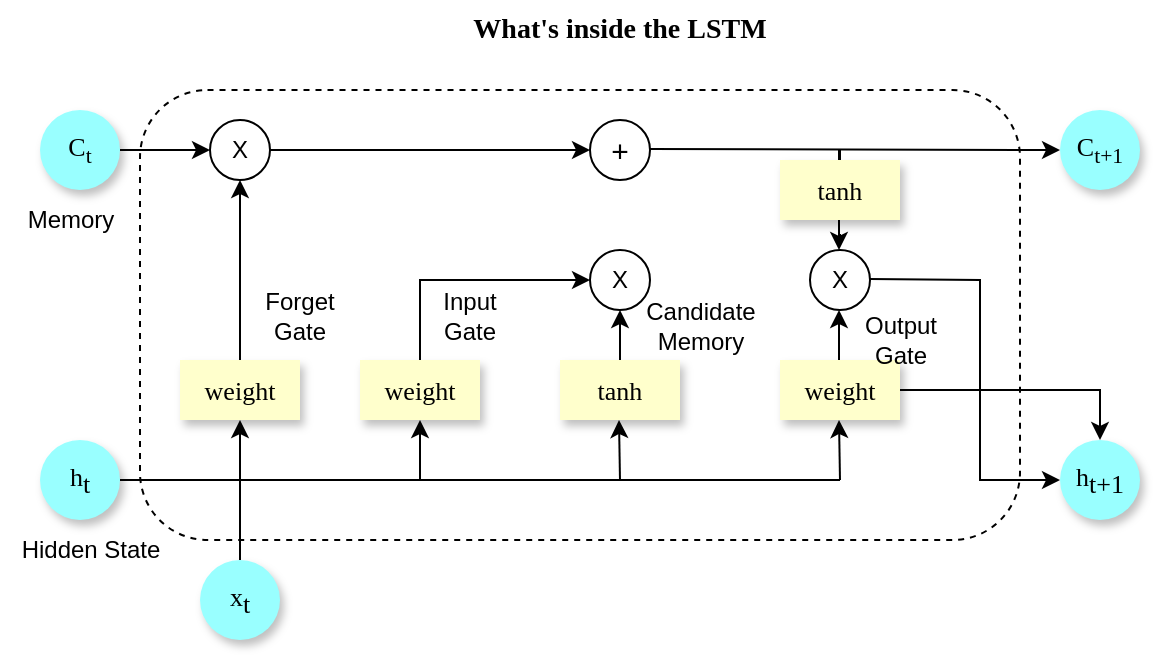 <mxfile version="24.7.6">
  <diagram name="Page-1" id="nqOt4Jb93oQX7smnwAfB">
    <mxGraphModel dx="1050" dy="565" grid="1" gridSize="10" guides="1" tooltips="1" connect="1" arrows="1" fold="1" page="1" pageScale="1" pageWidth="850" pageHeight="1100" math="1" shadow="0">
      <root>
        <mxCell id="0" />
        <mxCell id="1" parent="0" />
        <mxCell id="Asm9NlB4osL4zCwBxvkR-74" value="" style="rounded=1;whiteSpace=wrap;html=1;dashed=1;" vertex="1" parent="1">
          <mxGeometry x="200" y="105" width="440" height="225" as="geometry" />
        </mxCell>
        <mxCell id="Asm9NlB4osL4zCwBxvkR-5" style="rounded=0;orthogonalLoop=1;jettySize=auto;html=1;entryX=0.5;entryY=1;entryDx=0;entryDy=0;" edge="1" parent="1" target="Asm9NlB4osL4zCwBxvkR-4">
          <mxGeometry relative="1" as="geometry">
            <mxPoint x="220" y="220" as="targetPoint" />
            <mxPoint x="250" y="340" as="sourcePoint" />
          </mxGeometry>
        </mxCell>
        <mxCell id="Asm9NlB4osL4zCwBxvkR-1" value="x&lt;sub style=&quot;font-size: 13px;&quot;&gt;t&lt;/sub&gt;" style="ellipse;whiteSpace=wrap;html=1;aspect=fixed;fontFamily=Georgia;fontSize=13;fillColor=#99FFFF;shadow=1;strokeColor=none;" vertex="1" parent="1">
          <mxGeometry x="230" y="340" width="40" height="40" as="geometry" />
        </mxCell>
        <mxCell id="Asm9NlB4osL4zCwBxvkR-2" value="h&lt;sub style=&quot;font-size: 13px;&quot;&gt;t&lt;/sub&gt;" style="ellipse;whiteSpace=wrap;html=1;aspect=fixed;fontFamily=Georgia;fontSize=13;fillColor=#99FFFF;shadow=1;strokeColor=none;" vertex="1" parent="1">
          <mxGeometry x="150" y="280" width="40" height="40" as="geometry" />
        </mxCell>
        <mxCell id="Asm9NlB4osL4zCwBxvkR-4" value="weight" style="rounded=0;whiteSpace=wrap;html=1;fontFamily=Georgia;fontSize=13;fillColor=#FFFFCC;strokeColor=none;shadow=1;" vertex="1" parent="1">
          <mxGeometry x="220" y="240" width="60" height="30" as="geometry" />
        </mxCell>
        <mxCell id="Asm9NlB4osL4zCwBxvkR-11" value="C&lt;sub&gt;t+1&lt;/sub&gt;" style="ellipse;whiteSpace=wrap;html=1;aspect=fixed;fontFamily=Georgia;fontSize=13;fillColor=#99FFFF;shadow=1;strokeColor=none;" vertex="1" parent="1">
          <mxGeometry x="660" y="115" width="40" height="40" as="geometry" />
        </mxCell>
        <mxCell id="Asm9NlB4osL4zCwBxvkR-13" value="h&lt;sub style=&quot;font-size: 13px;&quot;&gt;t+1&lt;/sub&gt;" style="ellipse;whiteSpace=wrap;html=1;aspect=fixed;fontFamily=Georgia;fontSize=13;fillColor=#99FFFF;shadow=1;strokeColor=none;" vertex="1" parent="1">
          <mxGeometry x="660" y="280" width="40" height="40" as="geometry" />
        </mxCell>
        <mxCell id="Asm9NlB4osL4zCwBxvkR-16" style="edgeStyle=orthogonalEdgeStyle;rounded=0;orthogonalLoop=1;jettySize=auto;html=1;exitX=0.5;exitY=0;exitDx=0;exitDy=0;entryX=0;entryY=0.5;entryDx=0;entryDy=0;" edge="1" parent="1" source="Asm9NlB4osL4zCwBxvkR-32" target="Asm9NlB4osL4zCwBxvkR-50">
          <mxGeometry relative="1" as="geometry">
            <mxPoint x="390" y="200" as="targetPoint" />
            <mxPoint x="360" y="200" as="sourcePoint" />
            <Array as="points">
              <mxPoint x="340" y="200" />
            </Array>
          </mxGeometry>
        </mxCell>
        <mxCell id="Asm9NlB4osL4zCwBxvkR-24" value="" style="endArrow=classic;html=1;rounded=0;entryX=0;entryY=0.5;entryDx=0;entryDy=0;" edge="1" parent="1" target="Asm9NlB4osL4zCwBxvkR-13">
          <mxGeometry width="50" height="50" relative="1" as="geometry">
            <mxPoint x="565" y="199.5" as="sourcePoint" />
            <mxPoint x="640" y="300" as="targetPoint" />
            <Array as="points">
              <mxPoint x="620" y="200" />
              <mxPoint x="620" y="300" />
            </Array>
          </mxGeometry>
        </mxCell>
        <mxCell id="Asm9NlB4osL4zCwBxvkR-31" value="&lt;font style=&quot;font-size: 14px;&quot;&gt;&lt;b&gt;What&#39;s inside the LSTM&lt;/b&gt;&lt;/font&gt;" style="text;html=1;align=center;verticalAlign=middle;whiteSpace=wrap;rounded=0;fontFamily=Verdana;" vertex="1" parent="1">
          <mxGeometry x="205" y="60" width="470" height="30" as="geometry" />
        </mxCell>
        <mxCell id="Asm9NlB4osL4zCwBxvkR-32" value="weight" style="rounded=0;whiteSpace=wrap;html=1;fontFamily=Georgia;fontSize=13;fillColor=#FFFFCC;strokeColor=none;shadow=1;" vertex="1" parent="1">
          <mxGeometry x="310" y="240" width="60" height="30" as="geometry" />
        </mxCell>
        <mxCell id="Asm9NlB4osL4zCwBxvkR-35" value="tanh" style="rounded=0;whiteSpace=wrap;html=1;fontFamily=Georgia;fontSize=13;fillColor=#FFFFCC;strokeColor=none;shadow=1;" vertex="1" parent="1">
          <mxGeometry x="410" y="240" width="60" height="30" as="geometry" />
        </mxCell>
        <mxCell id="Asm9NlB4osL4zCwBxvkR-38" value="" style="group" vertex="1" connectable="0" parent="1">
          <mxGeometry x="235" y="120" width="30" height="30" as="geometry" />
        </mxCell>
        <mxCell id="Asm9NlB4osL4zCwBxvkR-36" value="X" style="ellipse;whiteSpace=wrap;html=1;aspect=fixed;" vertex="1" parent="Asm9NlB4osL4zCwBxvkR-38">
          <mxGeometry width="30" height="30" as="geometry" />
        </mxCell>
        <mxCell id="Asm9NlB4osL4zCwBxvkR-39" value="&lt;font style=&quot;font-size: 15px;&quot;&gt;+&lt;/font&gt;" style="ellipse;whiteSpace=wrap;html=1;aspect=fixed;container=1;" vertex="1" parent="1">
          <mxGeometry x="425" y="120" width="30" height="30" as="geometry">
            <mxRectangle x="440" y="425" width="50" height="30" as="alternateBounds" />
          </mxGeometry>
        </mxCell>
        <mxCell id="Asm9NlB4osL4zCwBxvkR-41" value="" style="endArrow=none;html=1;rounded=0;exitX=1;exitY=0.5;exitDx=0;exitDy=0;" edge="1" parent="1" source="Asm9NlB4osL4zCwBxvkR-2">
          <mxGeometry width="50" height="50" relative="1" as="geometry">
            <mxPoint x="420" y="330" as="sourcePoint" />
            <mxPoint x="550" y="300" as="targetPoint" />
          </mxGeometry>
        </mxCell>
        <mxCell id="Asm9NlB4osL4zCwBxvkR-42" value="" style="endArrow=classic;html=1;rounded=0;entryX=0.5;entryY=1;entryDx=0;entryDy=0;" edge="1" parent="1" target="Asm9NlB4osL4zCwBxvkR-32">
          <mxGeometry width="50" height="50" relative="1" as="geometry">
            <mxPoint x="340" y="300" as="sourcePoint" />
            <mxPoint x="470" y="280" as="targetPoint" />
            <Array as="points">
              <mxPoint x="340" y="270" />
            </Array>
          </mxGeometry>
        </mxCell>
        <mxCell id="Asm9NlB4osL4zCwBxvkR-43" value="" style="endArrow=classic;html=1;rounded=0;entryX=0.5;entryY=1;entryDx=0;entryDy=0;" edge="1" parent="1">
          <mxGeometry width="50" height="50" relative="1" as="geometry">
            <mxPoint x="440" y="300" as="sourcePoint" />
            <mxPoint x="439.5" y="270" as="targetPoint" />
          </mxGeometry>
        </mxCell>
        <mxCell id="Asm9NlB4osL4zCwBxvkR-45" style="rounded=0;orthogonalLoop=1;jettySize=auto;html=1;entryX=0.5;entryY=1;entryDx=0;entryDy=0;" edge="1" parent="1">
          <mxGeometry relative="1" as="geometry">
            <mxPoint x="250" y="150" as="targetPoint" />
            <mxPoint x="250" y="240" as="sourcePoint" />
          </mxGeometry>
        </mxCell>
        <mxCell id="Asm9NlB4osL4zCwBxvkR-49" value="" style="group" vertex="1" connectable="0" parent="1">
          <mxGeometry x="425" y="185" width="30" height="30" as="geometry" />
        </mxCell>
        <mxCell id="Asm9NlB4osL4zCwBxvkR-50" value="X" style="ellipse;whiteSpace=wrap;html=1;aspect=fixed;" vertex="1" parent="Asm9NlB4osL4zCwBxvkR-49">
          <mxGeometry width="30" height="30" as="geometry" />
        </mxCell>
        <mxCell id="Asm9NlB4osL4zCwBxvkR-56" value="" style="endArrow=classic;html=1;rounded=0;entryX=0.5;entryY=1;entryDx=0;entryDy=0;exitX=0.5;exitY=0;exitDx=0;exitDy=0;" edge="1" parent="1" source="Asm9NlB4osL4zCwBxvkR-35" target="Asm9NlB4osL4zCwBxvkR-50">
          <mxGeometry width="50" height="50" relative="1" as="geometry">
            <mxPoint x="450" y="310" as="sourcePoint" />
            <mxPoint x="449.5" y="280" as="targetPoint" />
          </mxGeometry>
        </mxCell>
        <mxCell id="Asm9NlB4osL4zCwBxvkR-72" value="" style="edgeStyle=orthogonalEdgeStyle;rounded=0;orthogonalLoop=1;jettySize=auto;html=1;" edge="1" parent="1" source="Asm9NlB4osL4zCwBxvkR-57" target="Asm9NlB4osL4zCwBxvkR-13">
          <mxGeometry relative="1" as="geometry" />
        </mxCell>
        <mxCell id="Asm9NlB4osL4zCwBxvkR-57" value="weight" style="rounded=0;whiteSpace=wrap;html=1;fontFamily=Georgia;fontSize=13;fillColor=#FFFFCC;strokeColor=none;shadow=1;" vertex="1" parent="1">
          <mxGeometry x="520" y="240" width="60" height="30" as="geometry" />
        </mxCell>
        <mxCell id="Asm9NlB4osL4zCwBxvkR-58" value="" style="endArrow=classic;html=1;rounded=0;entryX=0.5;entryY=1;entryDx=0;entryDy=0;exitX=0.5;exitY=0;exitDx=0;exitDy=0;" edge="1" parent="1">
          <mxGeometry width="50" height="50" relative="1" as="geometry">
            <mxPoint x="549.5" y="240" as="sourcePoint" />
            <mxPoint x="549.5" y="215" as="targetPoint" />
          </mxGeometry>
        </mxCell>
        <mxCell id="Asm9NlB4osL4zCwBxvkR-60" value="" style="group" vertex="1" connectable="0" parent="1">
          <mxGeometry x="535" y="185" width="30" height="30" as="geometry" />
        </mxCell>
        <mxCell id="Asm9NlB4osL4zCwBxvkR-61" value="X" style="ellipse;whiteSpace=wrap;html=1;aspect=fixed;" vertex="1" parent="Asm9NlB4osL4zCwBxvkR-60">
          <mxGeometry width="30" height="30" as="geometry" />
        </mxCell>
        <mxCell id="Asm9NlB4osL4zCwBxvkR-65" value="" style="endArrow=classic;html=1;rounded=0;exitX=1;exitY=0.5;exitDx=0;exitDy=0;entryX=0;entryY=0.5;entryDx=0;entryDy=0;" edge="1" parent="1" source="Asm9NlB4osL4zCwBxvkR-36" target="Asm9NlB4osL4zCwBxvkR-39">
          <mxGeometry width="50" height="50" relative="1" as="geometry">
            <mxPoint x="580" y="134.5" as="sourcePoint" />
            <mxPoint x="420" y="135" as="targetPoint" />
          </mxGeometry>
        </mxCell>
        <mxCell id="Asm9NlB4osL4zCwBxvkR-66" value="C&lt;sub&gt;t&lt;/sub&gt;" style="ellipse;whiteSpace=wrap;html=1;aspect=fixed;fontFamily=Georgia;fontSize=13;fillColor=#99FFFF;shadow=1;strokeColor=none;" vertex="1" parent="1">
          <mxGeometry x="150" y="115" width="40" height="40" as="geometry" />
        </mxCell>
        <mxCell id="Asm9NlB4osL4zCwBxvkR-67" value="" style="endArrow=classic;html=1;rounded=0;exitX=1;exitY=0.5;exitDx=0;exitDy=0;entryX=0;entryY=0.5;entryDx=0;entryDy=0;" edge="1" parent="1" target="Asm9NlB4osL4zCwBxvkR-11">
          <mxGeometry width="50" height="50" relative="1" as="geometry">
            <mxPoint x="455" y="134.5" as="sourcePoint" />
            <mxPoint x="720" y="135" as="targetPoint" />
          </mxGeometry>
        </mxCell>
        <mxCell id="Asm9NlB4osL4zCwBxvkR-68" value="" style="endArrow=classic;html=1;rounded=0;entryX=0.5;entryY=1;entryDx=0;entryDy=0;" edge="1" parent="1">
          <mxGeometry width="50" height="50" relative="1" as="geometry">
            <mxPoint x="550" y="300" as="sourcePoint" />
            <mxPoint x="549.5" y="270" as="targetPoint" />
          </mxGeometry>
        </mxCell>
        <mxCell id="Asm9NlB4osL4zCwBxvkR-69" value="" style="endArrow=none;html=1;rounded=0;exitX=0.5;exitY=0;exitDx=0;exitDy=0;" edge="1" parent="1" source="Asm9NlB4osL4zCwBxvkR-40">
          <mxGeometry width="50" height="50" relative="1" as="geometry">
            <mxPoint x="550" y="140" as="sourcePoint" />
            <mxPoint x="550" y="135" as="targetPoint" />
          </mxGeometry>
        </mxCell>
        <mxCell id="Asm9NlB4osL4zCwBxvkR-70" value="" style="endArrow=none;html=1;rounded=0;exitX=0.5;exitY=0;exitDx=0;exitDy=0;" edge="1" parent="1">
          <mxGeometry width="50" height="50" relative="1" as="geometry">
            <mxPoint x="550" y="182" as="sourcePoint" />
            <mxPoint x="550" y="177" as="targetPoint" />
          </mxGeometry>
        </mxCell>
        <mxCell id="Asm9NlB4osL4zCwBxvkR-71" value="" style="endArrow=classic;html=1;rounded=0;exitX=1;exitY=0.5;exitDx=0;exitDy=0;entryX=0;entryY=0.5;entryDx=0;entryDy=0;" edge="1" parent="1" source="Asm9NlB4osL4zCwBxvkR-66" target="Asm9NlB4osL4zCwBxvkR-36">
          <mxGeometry width="50" height="50" relative="1" as="geometry">
            <mxPoint x="165" y="134.5" as="sourcePoint" />
            <mxPoint x="205" y="135" as="targetPoint" />
          </mxGeometry>
        </mxCell>
        <mxCell id="Asm9NlB4osL4zCwBxvkR-73" value="" style="endArrow=classic;html=1;rounded=0;" edge="1" parent="1">
          <mxGeometry width="50" height="50" relative="1" as="geometry">
            <mxPoint x="549.5" y="135" as="sourcePoint" />
            <mxPoint x="549.5" y="185" as="targetPoint" />
          </mxGeometry>
        </mxCell>
        <mxCell id="Asm9NlB4osL4zCwBxvkR-40" value="tanh" style="rounded=0;whiteSpace=wrap;html=1;fontFamily=Georgia;fontSize=13;fillColor=#FFFFCC;strokeColor=none;shadow=1;" vertex="1" parent="1">
          <mxGeometry x="520" y="140" width="60" height="30" as="geometry" />
        </mxCell>
        <mxCell id="Asm9NlB4osL4zCwBxvkR-75" value="Forget Gate" style="text;html=1;align=center;verticalAlign=middle;whiteSpace=wrap;rounded=0;" vertex="1" parent="1">
          <mxGeometry x="250" y="202.5" width="60" height="30" as="geometry" />
        </mxCell>
        <mxCell id="Asm9NlB4osL4zCwBxvkR-76" value="Input Gate" style="text;html=1;align=center;verticalAlign=middle;whiteSpace=wrap;rounded=0;" vertex="1" parent="1">
          <mxGeometry x="340" y="202.5" width="50" height="30" as="geometry" />
        </mxCell>
        <mxCell id="Asm9NlB4osL4zCwBxvkR-77" value="Memory" style="text;html=1;align=center;verticalAlign=middle;resizable=0;points=[];autosize=1;strokeColor=none;fillColor=none;" vertex="1" parent="1">
          <mxGeometry x="130" y="155" width="70" height="30" as="geometry" />
        </mxCell>
        <mxCell id="Asm9NlB4osL4zCwBxvkR-78" value="Hidden State" style="text;html=1;align=center;verticalAlign=middle;resizable=0;points=[];autosize=1;strokeColor=none;fillColor=none;" vertex="1" parent="1">
          <mxGeometry x="130" y="320" width="90" height="30" as="geometry" />
        </mxCell>
        <mxCell id="Asm9NlB4osL4zCwBxvkR-79" value="Candidate&lt;div&gt;&lt;span style=&quot;background-color: initial;&quot;&gt;Memory&lt;/span&gt;&lt;/div&gt;" style="text;html=1;align=center;verticalAlign=middle;resizable=0;points=[];autosize=1;strokeColor=none;fillColor=none;" vertex="1" parent="1">
          <mxGeometry x="440" y="202.5" width="80" height="40" as="geometry" />
        </mxCell>
        <mxCell id="Asm9NlB4osL4zCwBxvkR-80" value="Output&lt;div&gt;Gate&lt;/div&gt;" style="text;html=1;align=center;verticalAlign=middle;resizable=0;points=[];autosize=1;strokeColor=none;fillColor=none;" vertex="1" parent="1">
          <mxGeometry x="550" y="210" width="60" height="40" as="geometry" />
        </mxCell>
      </root>
    </mxGraphModel>
  </diagram>
</mxfile>
